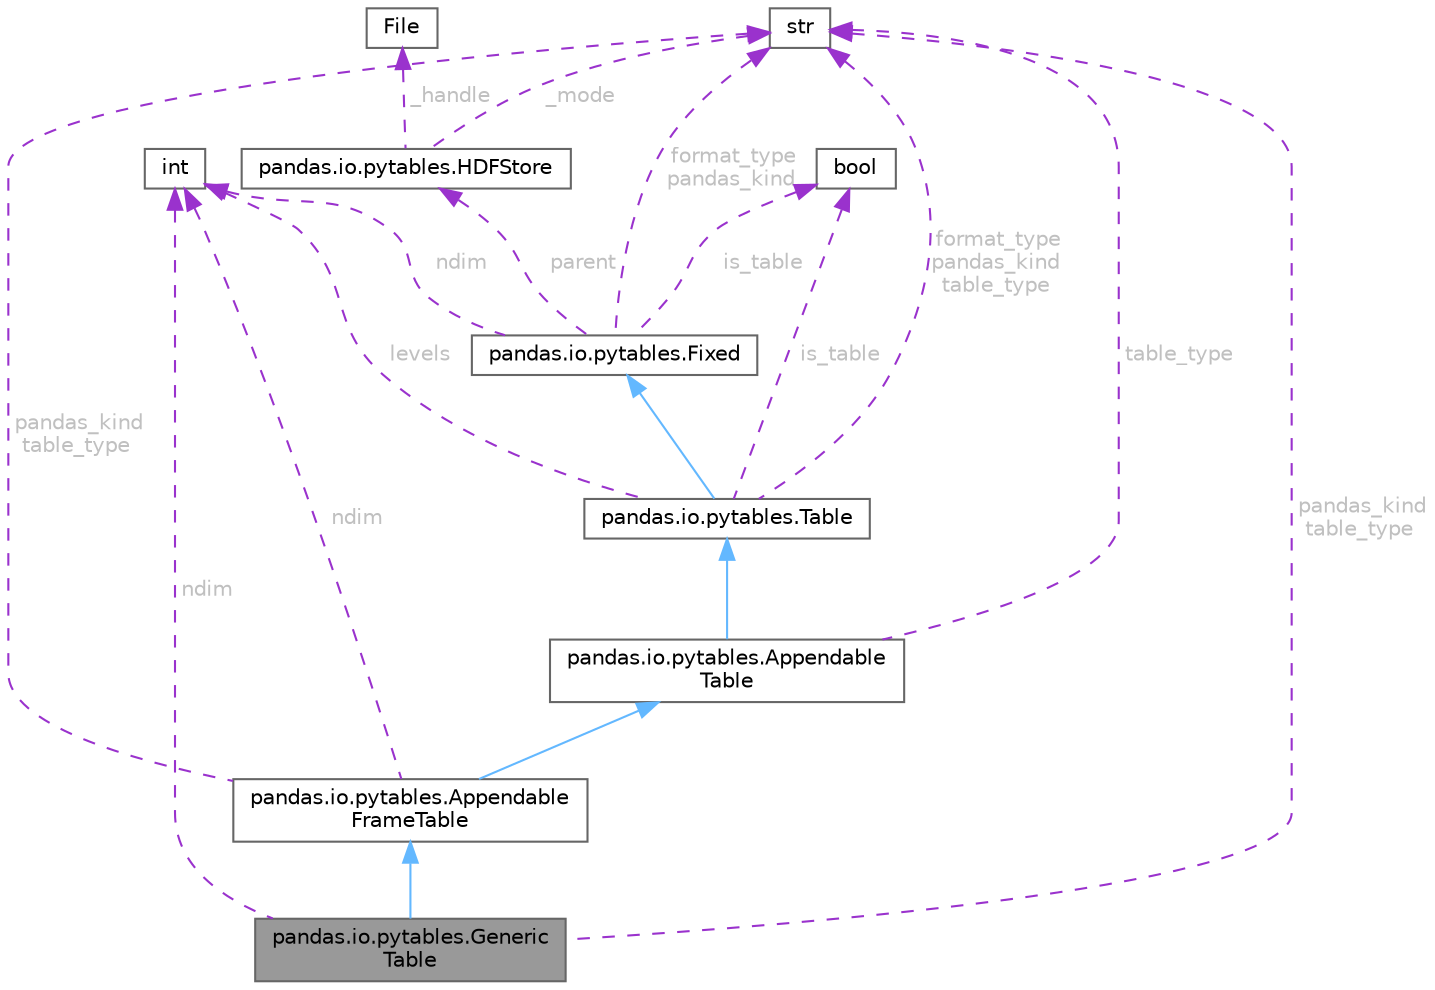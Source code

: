 digraph "pandas.io.pytables.GenericTable"
{
 // LATEX_PDF_SIZE
  bgcolor="transparent";
  edge [fontname=Helvetica,fontsize=10,labelfontname=Helvetica,labelfontsize=10];
  node [fontname=Helvetica,fontsize=10,shape=box,height=0.2,width=0.4];
  Node1 [id="Node000001",label="pandas.io.pytables.Generic\lTable",height=0.2,width=0.4,color="gray40", fillcolor="grey60", style="filled", fontcolor="black",tooltip=" "];
  Node2 -> Node1 [id="edge19_Node000001_Node000002",dir="back",color="steelblue1",style="solid",tooltip=" "];
  Node2 [id="Node000002",label="pandas.io.pytables.Appendable\lFrameTable",height=0.2,width=0.4,color="gray40", fillcolor="white", style="filled",URL="$classpandas_1_1io_1_1pytables_1_1AppendableFrameTable.html",tooltip=" "];
  Node3 -> Node2 [id="edge20_Node000002_Node000003",dir="back",color="steelblue1",style="solid",tooltip=" "];
  Node3 [id="Node000003",label="pandas.io.pytables.Appendable\lTable",height=0.2,width=0.4,color="gray40", fillcolor="white", style="filled",URL="$classpandas_1_1io_1_1pytables_1_1AppendableTable.html",tooltip=" "];
  Node4 -> Node3 [id="edge21_Node000003_Node000004",dir="back",color="steelblue1",style="solid",tooltip=" "];
  Node4 [id="Node000004",label="pandas.io.pytables.Table",height=0.2,width=0.4,color="gray40", fillcolor="white", style="filled",URL="$classpandas_1_1io_1_1pytables_1_1Table.html",tooltip=" "];
  Node5 -> Node4 [id="edge22_Node000004_Node000005",dir="back",color="steelblue1",style="solid",tooltip=" "];
  Node5 [id="Node000005",label="pandas.io.pytables.Fixed",height=0.2,width=0.4,color="gray40", fillcolor="white", style="filled",URL="$classpandas_1_1io_1_1pytables_1_1Fixed.html",tooltip=" "];
  Node6 -> Node5 [id="edge23_Node000005_Node000006",dir="back",color="darkorchid3",style="dashed",tooltip=" ",label=" format_type\npandas_kind",fontcolor="grey" ];
  Node6 [id="Node000006",label="str",height=0.2,width=0.4,color="gray40", fillcolor="white", style="filled",tooltip=" "];
  Node7 -> Node5 [id="edge24_Node000005_Node000007",dir="back",color="darkorchid3",style="dashed",tooltip=" ",label=" ndim",fontcolor="grey" ];
  Node7 [id="Node000007",label="int",height=0.2,width=0.4,color="gray40", fillcolor="white", style="filled",tooltip=" "];
  Node8 -> Node5 [id="edge25_Node000005_Node000008",dir="back",color="darkorchid3",style="dashed",tooltip=" ",label=" parent",fontcolor="grey" ];
  Node8 [id="Node000008",label="pandas.io.pytables.HDFStore",height=0.2,width=0.4,color="gray40", fillcolor="white", style="filled",URL="$classpandas_1_1io_1_1pytables_1_1HDFStore.html",tooltip=" "];
  Node9 -> Node8 [id="edge26_Node000008_Node000009",dir="back",color="darkorchid3",style="dashed",tooltip=" ",label=" _handle",fontcolor="grey" ];
  Node9 [id="Node000009",label="File",height=0.2,width=0.4,color="gray40", fillcolor="white", style="filled",tooltip=" "];
  Node6 -> Node8 [id="edge27_Node000008_Node000006",dir="back",color="darkorchid3",style="dashed",tooltip=" ",label=" _mode",fontcolor="grey" ];
  Node10 -> Node5 [id="edge28_Node000005_Node000010",dir="back",color="darkorchid3",style="dashed",tooltip=" ",label=" is_table",fontcolor="grey" ];
  Node10 [id="Node000010",label="bool",height=0.2,width=0.4,color="gray40", fillcolor="white", style="filled",tooltip=" "];
  Node6 -> Node4 [id="edge29_Node000004_Node000006",dir="back",color="darkorchid3",style="dashed",tooltip=" ",label=" format_type\npandas_kind\ntable_type",fontcolor="grey" ];
  Node7 -> Node4 [id="edge30_Node000004_Node000007",dir="back",color="darkorchid3",style="dashed",tooltip=" ",label=" levels",fontcolor="grey" ];
  Node10 -> Node4 [id="edge31_Node000004_Node000010",dir="back",color="darkorchid3",style="dashed",tooltip=" ",label=" is_table",fontcolor="grey" ];
  Node6 -> Node3 [id="edge32_Node000003_Node000006",dir="back",color="darkorchid3",style="dashed",tooltip=" ",label=" table_type",fontcolor="grey" ];
  Node6 -> Node2 [id="edge33_Node000002_Node000006",dir="back",color="darkorchid3",style="dashed",tooltip=" ",label=" pandas_kind\ntable_type",fontcolor="grey" ];
  Node7 -> Node2 [id="edge34_Node000002_Node000007",dir="back",color="darkorchid3",style="dashed",tooltip=" ",label=" ndim",fontcolor="grey" ];
  Node6 -> Node1 [id="edge35_Node000001_Node000006",dir="back",color="darkorchid3",style="dashed",tooltip=" ",label=" pandas_kind\ntable_type",fontcolor="grey" ];
  Node7 -> Node1 [id="edge36_Node000001_Node000007",dir="back",color="darkorchid3",style="dashed",tooltip=" ",label=" ndim",fontcolor="grey" ];
}
